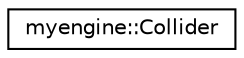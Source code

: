 digraph "Graphical Class Hierarchy"
{
 // LATEX_PDF_SIZE
  edge [fontname="Helvetica",fontsize="10",labelfontname="Helvetica",labelfontsize="10"];
  node [fontname="Helvetica",fontsize="10",shape=record];
  rankdir="LR";
  Node0 [label="myengine::Collider",height=0.2,width=0.4,color="black", fillcolor="white", style="filled",URL="$structmyengine_1_1_collider.html",tooltip=" "];
}

